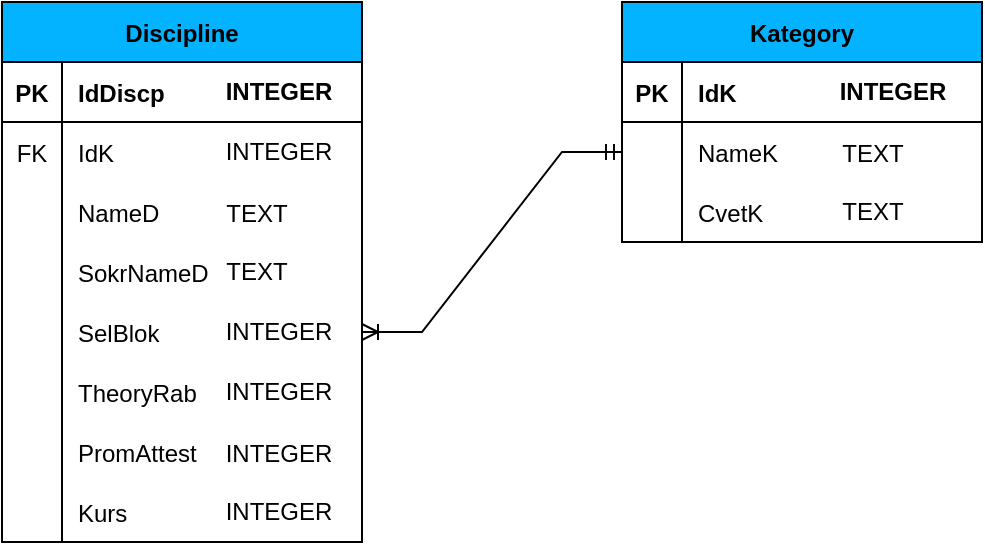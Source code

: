 <mxfile version="17.4.2" type="device"><diagram id="Rw6jmqbsNZWfp9hAmJ56" name="Страница 1"><mxGraphModel dx="865" dy="550" grid="1" gridSize="10" guides="1" tooltips="1" connect="1" arrows="1" fold="1" page="1" pageScale="1" pageWidth="850" pageHeight="1100" math="0" shadow="0"><root><mxCell id="0"/><mxCell id="1" parent="0"/><mxCell id="dbA6q8o6k49zo_cvOdP2-13" value="Discipline" style="shape=table;startSize=30;container=1;collapsible=1;childLayout=tableLayout;fixedRows=1;rowLines=0;fontStyle=1;align=center;resizeLast=1;fillColor=#03B3FF;" vertex="1" parent="1"><mxGeometry x="160" y="210" width="180" height="270" as="geometry"/></mxCell><mxCell id="dbA6q8o6k49zo_cvOdP2-14" value="" style="shape=tableRow;horizontal=0;startSize=0;swimlaneHead=0;swimlaneBody=0;fillColor=none;collapsible=0;dropTarget=0;points=[[0,0.5],[1,0.5]];portConstraint=eastwest;top=0;left=0;right=0;bottom=1;" vertex="1" parent="dbA6q8o6k49zo_cvOdP2-13"><mxGeometry y="30" width="180" height="30" as="geometry"/></mxCell><mxCell id="dbA6q8o6k49zo_cvOdP2-15" value="PK" style="shape=partialRectangle;connectable=0;fillColor=none;top=0;left=0;bottom=0;right=0;fontStyle=1;overflow=hidden;" vertex="1" parent="dbA6q8o6k49zo_cvOdP2-14"><mxGeometry width="30" height="30" as="geometry"><mxRectangle width="30" height="30" as="alternateBounds"/></mxGeometry></mxCell><mxCell id="dbA6q8o6k49zo_cvOdP2-16" value="IdDiscp         " style="shape=partialRectangle;connectable=0;fillColor=none;top=0;left=0;bottom=0;right=0;align=left;spacingLeft=6;fontStyle=1;overflow=hidden;" vertex="1" parent="dbA6q8o6k49zo_cvOdP2-14"><mxGeometry x="30" width="150" height="30" as="geometry"><mxRectangle width="150" height="30" as="alternateBounds"/></mxGeometry></mxCell><mxCell id="dbA6q8o6k49zo_cvOdP2-37" value="" style="shape=tableRow;horizontal=0;startSize=0;swimlaneHead=0;swimlaneBody=0;fillColor=none;collapsible=0;dropTarget=0;points=[[0,0.5],[1,0.5]];portConstraint=eastwest;top=0;left=0;right=0;bottom=0;" vertex="1" parent="dbA6q8o6k49zo_cvOdP2-13"><mxGeometry y="60" width="180" height="30" as="geometry"/></mxCell><mxCell id="dbA6q8o6k49zo_cvOdP2-38" value="FK" style="shape=partialRectangle;connectable=0;fillColor=none;top=0;left=0;bottom=0;right=0;fontStyle=0;overflow=hidden;" vertex="1" parent="dbA6q8o6k49zo_cvOdP2-37"><mxGeometry width="30" height="30" as="geometry"><mxRectangle width="30" height="30" as="alternateBounds"/></mxGeometry></mxCell><mxCell id="dbA6q8o6k49zo_cvOdP2-39" value="IdK                 " style="shape=partialRectangle;connectable=0;fillColor=none;top=0;left=0;bottom=0;right=0;align=left;spacingLeft=6;fontStyle=0;overflow=hidden;" vertex="1" parent="dbA6q8o6k49zo_cvOdP2-37"><mxGeometry x="30" width="150" height="30" as="geometry"><mxRectangle width="150" height="30" as="alternateBounds"/></mxGeometry></mxCell><mxCell id="dbA6q8o6k49zo_cvOdP2-17" value="" style="shape=tableRow;horizontal=0;startSize=0;swimlaneHead=0;swimlaneBody=0;fillColor=none;collapsible=0;dropTarget=0;points=[[0,0.5],[1,0.5]];portConstraint=eastwest;top=0;left=0;right=0;bottom=0;" vertex="1" parent="dbA6q8o6k49zo_cvOdP2-13"><mxGeometry y="90" width="180" height="30" as="geometry"/></mxCell><mxCell id="dbA6q8o6k49zo_cvOdP2-18" value="" style="shape=partialRectangle;connectable=0;fillColor=none;top=0;left=0;bottom=0;right=0;editable=1;overflow=hidden;" vertex="1" parent="dbA6q8o6k49zo_cvOdP2-17"><mxGeometry width="30" height="30" as="geometry"><mxRectangle width="30" height="30" as="alternateBounds"/></mxGeometry></mxCell><mxCell id="dbA6q8o6k49zo_cvOdP2-19" value="NameD           " style="shape=partialRectangle;connectable=0;fillColor=none;top=0;left=0;bottom=0;right=0;align=left;spacingLeft=6;overflow=hidden;" vertex="1" parent="dbA6q8o6k49zo_cvOdP2-17"><mxGeometry x="30" width="150" height="30" as="geometry"><mxRectangle width="150" height="30" as="alternateBounds"/></mxGeometry></mxCell><mxCell id="dbA6q8o6k49zo_cvOdP2-20" value="" style="shape=tableRow;horizontal=0;startSize=0;swimlaneHead=0;swimlaneBody=0;fillColor=none;collapsible=0;dropTarget=0;points=[[0,0.5],[1,0.5]];portConstraint=eastwest;top=0;left=0;right=0;bottom=0;" vertex="1" parent="dbA6q8o6k49zo_cvOdP2-13"><mxGeometry y="120" width="180" height="30" as="geometry"/></mxCell><mxCell id="dbA6q8o6k49zo_cvOdP2-21" value="" style="shape=partialRectangle;connectable=0;fillColor=none;top=0;left=0;bottom=0;right=0;editable=1;overflow=hidden;" vertex="1" parent="dbA6q8o6k49zo_cvOdP2-20"><mxGeometry width="30" height="30" as="geometry"><mxRectangle width="30" height="30" as="alternateBounds"/></mxGeometry></mxCell><mxCell id="dbA6q8o6k49zo_cvOdP2-22" value="SokrNameD    " style="shape=partialRectangle;connectable=0;fillColor=none;top=0;left=0;bottom=0;right=0;align=left;spacingLeft=6;overflow=hidden;" vertex="1" parent="dbA6q8o6k49zo_cvOdP2-20"><mxGeometry x="30" width="150" height="30" as="geometry"><mxRectangle width="150" height="30" as="alternateBounds"/></mxGeometry></mxCell><mxCell id="dbA6q8o6k49zo_cvOdP2-23" value="" style="shape=tableRow;horizontal=0;startSize=0;swimlaneHead=0;swimlaneBody=0;fillColor=none;collapsible=0;dropTarget=0;points=[[0,0.5],[1,0.5]];portConstraint=eastwest;top=0;left=0;right=0;bottom=0;" vertex="1" parent="dbA6q8o6k49zo_cvOdP2-13"><mxGeometry y="150" width="180" height="30" as="geometry"/></mxCell><mxCell id="dbA6q8o6k49zo_cvOdP2-24" value="" style="shape=partialRectangle;connectable=0;fillColor=none;top=0;left=0;bottom=0;right=0;editable=1;overflow=hidden;" vertex="1" parent="dbA6q8o6k49zo_cvOdP2-23"><mxGeometry width="30" height="30" as="geometry"><mxRectangle width="30" height="30" as="alternateBounds"/></mxGeometry></mxCell><mxCell id="dbA6q8o6k49zo_cvOdP2-25" value="SelBlok           " style="shape=partialRectangle;connectable=0;fillColor=none;top=0;left=0;bottom=0;right=0;align=left;spacingLeft=6;overflow=hidden;" vertex="1" parent="dbA6q8o6k49zo_cvOdP2-23"><mxGeometry x="30" width="150" height="30" as="geometry"><mxRectangle width="150" height="30" as="alternateBounds"/></mxGeometry></mxCell><mxCell id="dbA6q8o6k49zo_cvOdP2-41" value="" style="shape=tableRow;horizontal=0;startSize=0;swimlaneHead=0;swimlaneBody=0;fillColor=none;collapsible=0;dropTarget=0;points=[[0,0.5],[1,0.5]];portConstraint=eastwest;top=0;left=0;right=0;bottom=0;" vertex="1" parent="dbA6q8o6k49zo_cvOdP2-13"><mxGeometry y="180" width="180" height="30" as="geometry"/></mxCell><mxCell id="dbA6q8o6k49zo_cvOdP2-42" value="" style="shape=partialRectangle;connectable=0;fillColor=none;top=0;left=0;bottom=0;right=0;editable=1;overflow=hidden;" vertex="1" parent="dbA6q8o6k49zo_cvOdP2-41"><mxGeometry width="30" height="30" as="geometry"><mxRectangle width="30" height="30" as="alternateBounds"/></mxGeometry></mxCell><mxCell id="dbA6q8o6k49zo_cvOdP2-43" value="TheoryRab     " style="shape=partialRectangle;connectable=0;fillColor=none;top=0;left=0;bottom=0;right=0;align=left;spacingLeft=6;overflow=hidden;" vertex="1" parent="dbA6q8o6k49zo_cvOdP2-41"><mxGeometry x="30" width="150" height="30" as="geometry"><mxRectangle width="150" height="30" as="alternateBounds"/></mxGeometry></mxCell><mxCell id="dbA6q8o6k49zo_cvOdP2-46" value="" style="shape=tableRow;horizontal=0;startSize=0;swimlaneHead=0;swimlaneBody=0;fillColor=none;collapsible=0;dropTarget=0;points=[[0,0.5],[1,0.5]];portConstraint=eastwest;top=0;left=0;right=0;bottom=0;" vertex="1" parent="dbA6q8o6k49zo_cvOdP2-13"><mxGeometry y="210" width="180" height="30" as="geometry"/></mxCell><mxCell id="dbA6q8o6k49zo_cvOdP2-47" value="" style="shape=partialRectangle;connectable=0;fillColor=none;top=0;left=0;bottom=0;right=0;editable=1;overflow=hidden;" vertex="1" parent="dbA6q8o6k49zo_cvOdP2-46"><mxGeometry width="30" height="30" as="geometry"><mxRectangle width="30" height="30" as="alternateBounds"/></mxGeometry></mxCell><mxCell id="dbA6q8o6k49zo_cvOdP2-48" value="PromAttest     " style="shape=partialRectangle;connectable=0;fillColor=none;top=0;left=0;bottom=0;right=0;align=left;spacingLeft=6;overflow=hidden;" vertex="1" parent="dbA6q8o6k49zo_cvOdP2-46"><mxGeometry x="30" width="150" height="30" as="geometry"><mxRectangle width="150" height="30" as="alternateBounds"/></mxGeometry></mxCell><mxCell id="dbA6q8o6k49zo_cvOdP2-50" value="" style="shape=tableRow;horizontal=0;startSize=0;swimlaneHead=0;swimlaneBody=0;fillColor=none;collapsible=0;dropTarget=0;points=[[0,0.5],[1,0.5]];portConstraint=eastwest;top=0;left=0;right=0;bottom=0;" vertex="1" parent="dbA6q8o6k49zo_cvOdP2-13"><mxGeometry y="240" width="180" height="30" as="geometry"/></mxCell><mxCell id="dbA6q8o6k49zo_cvOdP2-51" value="" style="shape=partialRectangle;connectable=0;fillColor=none;top=0;left=0;bottom=0;right=0;editable=1;overflow=hidden;" vertex="1" parent="dbA6q8o6k49zo_cvOdP2-50"><mxGeometry width="30" height="30" as="geometry"><mxRectangle width="30" height="30" as="alternateBounds"/></mxGeometry></mxCell><mxCell id="dbA6q8o6k49zo_cvOdP2-52" value="Kurs               " style="shape=partialRectangle;connectable=0;fillColor=none;top=0;left=0;bottom=0;right=0;align=left;spacingLeft=6;overflow=hidden;" vertex="1" parent="dbA6q8o6k49zo_cvOdP2-50"><mxGeometry x="30" width="150" height="30" as="geometry"><mxRectangle width="150" height="30" as="alternateBounds"/></mxGeometry></mxCell><mxCell id="dbA6q8o6k49zo_cvOdP2-26" value="" style="shape=partialRectangle;connectable=0;fillColor=none;top=0;left=0;bottom=0;right=0;editable=1;overflow=hidden;" vertex="1" parent="1"><mxGeometry x="160" y="270" width="30" height="30" as="geometry"><mxRectangle width="30" height="30" as="alternateBounds"/></mxGeometry></mxCell><mxCell id="dbA6q8o6k49zo_cvOdP2-53" value="Kategory" style="shape=table;startSize=30;container=1;collapsible=1;childLayout=tableLayout;fixedRows=1;rowLines=0;fontStyle=1;align=center;resizeLast=1;fillColor=#03B3FF;" vertex="1" parent="1"><mxGeometry x="470" y="210" width="180" height="120" as="geometry"/></mxCell><mxCell id="dbA6q8o6k49zo_cvOdP2-54" value="" style="shape=tableRow;horizontal=0;startSize=0;swimlaneHead=0;swimlaneBody=0;fillColor=none;collapsible=0;dropTarget=0;points=[[0,0.5],[1,0.5]];portConstraint=eastwest;top=0;left=0;right=0;bottom=1;" vertex="1" parent="dbA6q8o6k49zo_cvOdP2-53"><mxGeometry y="30" width="180" height="30" as="geometry"/></mxCell><mxCell id="dbA6q8o6k49zo_cvOdP2-55" value="PK" style="shape=partialRectangle;connectable=0;fillColor=none;top=0;left=0;bottom=0;right=0;fontStyle=1;overflow=hidden;" vertex="1" parent="dbA6q8o6k49zo_cvOdP2-54"><mxGeometry width="30" height="30" as="geometry"><mxRectangle width="30" height="30" as="alternateBounds"/></mxGeometry></mxCell><mxCell id="dbA6q8o6k49zo_cvOdP2-56" value="IdK " style="shape=partialRectangle;connectable=0;fillColor=none;top=0;left=0;bottom=0;right=0;align=left;spacingLeft=6;fontStyle=1;overflow=hidden;" vertex="1" parent="dbA6q8o6k49zo_cvOdP2-54"><mxGeometry x="30" width="150" height="30" as="geometry"><mxRectangle width="150" height="30" as="alternateBounds"/></mxGeometry></mxCell><mxCell id="dbA6q8o6k49zo_cvOdP2-60" value="" style="shape=tableRow;horizontal=0;startSize=0;swimlaneHead=0;swimlaneBody=0;fillColor=none;collapsible=0;dropTarget=0;points=[[0,0.5],[1,0.5]];portConstraint=eastwest;top=0;left=0;right=0;bottom=0;" vertex="1" parent="dbA6q8o6k49zo_cvOdP2-53"><mxGeometry y="60" width="180" height="30" as="geometry"/></mxCell><mxCell id="dbA6q8o6k49zo_cvOdP2-61" value="" style="shape=partialRectangle;connectable=0;fillColor=none;top=0;left=0;bottom=0;right=0;editable=1;overflow=hidden;" vertex="1" parent="dbA6q8o6k49zo_cvOdP2-60"><mxGeometry width="30" height="30" as="geometry"><mxRectangle width="30" height="30" as="alternateBounds"/></mxGeometry></mxCell><mxCell id="dbA6q8o6k49zo_cvOdP2-62" value="NameK           " style="shape=partialRectangle;connectable=0;fillColor=none;top=0;left=0;bottom=0;right=0;align=left;spacingLeft=6;overflow=hidden;" vertex="1" parent="dbA6q8o6k49zo_cvOdP2-60"><mxGeometry x="30" width="150" height="30" as="geometry"><mxRectangle width="150" height="30" as="alternateBounds"/></mxGeometry></mxCell><mxCell id="dbA6q8o6k49zo_cvOdP2-63" value="" style="shape=tableRow;horizontal=0;startSize=0;swimlaneHead=0;swimlaneBody=0;fillColor=none;collapsible=0;dropTarget=0;points=[[0,0.5],[1,0.5]];portConstraint=eastwest;top=0;left=0;right=0;bottom=0;" vertex="1" parent="dbA6q8o6k49zo_cvOdP2-53"><mxGeometry y="90" width="180" height="30" as="geometry"/></mxCell><mxCell id="dbA6q8o6k49zo_cvOdP2-64" value="" style="shape=partialRectangle;connectable=0;fillColor=none;top=0;left=0;bottom=0;right=0;editable=1;overflow=hidden;" vertex="1" parent="dbA6q8o6k49zo_cvOdP2-63"><mxGeometry width="30" height="30" as="geometry"><mxRectangle width="30" height="30" as="alternateBounds"/></mxGeometry></mxCell><mxCell id="dbA6q8o6k49zo_cvOdP2-65" value="CvetK   " style="shape=partialRectangle;connectable=0;fillColor=none;top=0;left=0;bottom=0;right=0;align=left;spacingLeft=6;overflow=hidden;" vertex="1" parent="dbA6q8o6k49zo_cvOdP2-63"><mxGeometry x="30" width="150" height="30" as="geometry"><mxRectangle width="150" height="30" as="alternateBounds"/></mxGeometry></mxCell><mxCell id="dbA6q8o6k49zo_cvOdP2-79" value="&lt;b&gt;INTEGER&lt;/b&gt;" style="text;html=1;align=center;verticalAlign=middle;resizable=0;points=[];autosize=1;strokeColor=none;fillColor=none;" vertex="1" parent="1"><mxGeometry x="263" y="245" width="70" height="20" as="geometry"/></mxCell><mxCell id="dbA6q8o6k49zo_cvOdP2-80" value="INTEGER" style="text;html=1;align=center;verticalAlign=middle;resizable=0;points=[];autosize=1;strokeColor=none;fillColor=none;" vertex="1" parent="1"><mxGeometry x="263" y="275" width="70" height="20" as="geometry"/></mxCell><mxCell id="dbA6q8o6k49zo_cvOdP2-81" value="INTEGER" style="text;html=1;align=center;verticalAlign=middle;resizable=0;points=[];autosize=1;strokeColor=none;fillColor=none;" vertex="1" parent="1"><mxGeometry x="263" y="365" width="70" height="20" as="geometry"/></mxCell><mxCell id="dbA6q8o6k49zo_cvOdP2-82" value="INTEGER" style="text;html=1;align=center;verticalAlign=middle;resizable=0;points=[];autosize=1;strokeColor=none;fillColor=none;" vertex="1" parent="1"><mxGeometry x="263" y="395" width="70" height="20" as="geometry"/></mxCell><mxCell id="dbA6q8o6k49zo_cvOdP2-83" value="INTEGER" style="text;html=1;align=center;verticalAlign=middle;resizable=0;points=[];autosize=1;strokeColor=none;fillColor=none;" vertex="1" parent="1"><mxGeometry x="263" y="426" width="70" height="20" as="geometry"/></mxCell><mxCell id="dbA6q8o6k49zo_cvOdP2-84" value="INTEGER" style="text;html=1;align=center;verticalAlign=middle;resizable=0;points=[];autosize=1;strokeColor=none;fillColor=none;" vertex="1" parent="1"><mxGeometry x="263" y="455" width="70" height="20" as="geometry"/></mxCell><mxCell id="dbA6q8o6k49zo_cvOdP2-85" value="TEXT" style="text;html=1;align=center;verticalAlign=middle;resizable=0;points=[];autosize=1;strokeColor=none;fillColor=none;" vertex="1" parent="1"><mxGeometry x="262" y="306" width="50" height="20" as="geometry"/></mxCell><mxCell id="dbA6q8o6k49zo_cvOdP2-86" value="TEXT" style="text;html=1;align=center;verticalAlign=middle;resizable=0;points=[];autosize=1;strokeColor=none;fillColor=none;" vertex="1" parent="1"><mxGeometry x="262" y="335" width="50" height="20" as="geometry"/></mxCell><mxCell id="dbA6q8o6k49zo_cvOdP2-87" value="TEXT" style="text;html=1;align=center;verticalAlign=middle;resizable=0;points=[];autosize=1;strokeColor=none;fillColor=none;" vertex="1" parent="1"><mxGeometry x="570" y="276" width="50" height="20" as="geometry"/></mxCell><mxCell id="dbA6q8o6k49zo_cvOdP2-88" value="TEXT" style="text;html=1;align=center;verticalAlign=middle;resizable=0;points=[];autosize=1;strokeColor=none;fillColor=none;" vertex="1" parent="1"><mxGeometry x="570" y="305" width="50" height="20" as="geometry"/></mxCell><mxCell id="dbA6q8o6k49zo_cvOdP2-89" value="" style="edgeStyle=entityRelationEdgeStyle;fontSize=12;html=1;endArrow=ERoneToMany;startArrow=ERmandOne;rounded=0;exitX=0;exitY=0.5;exitDx=0;exitDy=0;entryX=1;entryY=0.5;entryDx=0;entryDy=0;" edge="1" parent="1" source="dbA6q8o6k49zo_cvOdP2-60" target="dbA6q8o6k49zo_cvOdP2-23"><mxGeometry width="100" height="100" relative="1" as="geometry"><mxPoint x="380" y="480" as="sourcePoint"/><mxPoint x="480" y="380" as="targetPoint"/></mxGeometry></mxCell><mxCell id="dbA6q8o6k49zo_cvOdP2-90" value="&lt;b&gt;INTEGER&lt;/b&gt;" style="text;html=1;align=center;verticalAlign=middle;resizable=0;points=[];autosize=1;strokeColor=none;fillColor=none;" vertex="1" parent="1"><mxGeometry x="570" y="245" width="70" height="20" as="geometry"/></mxCell></root></mxGraphModel></diagram></mxfile>